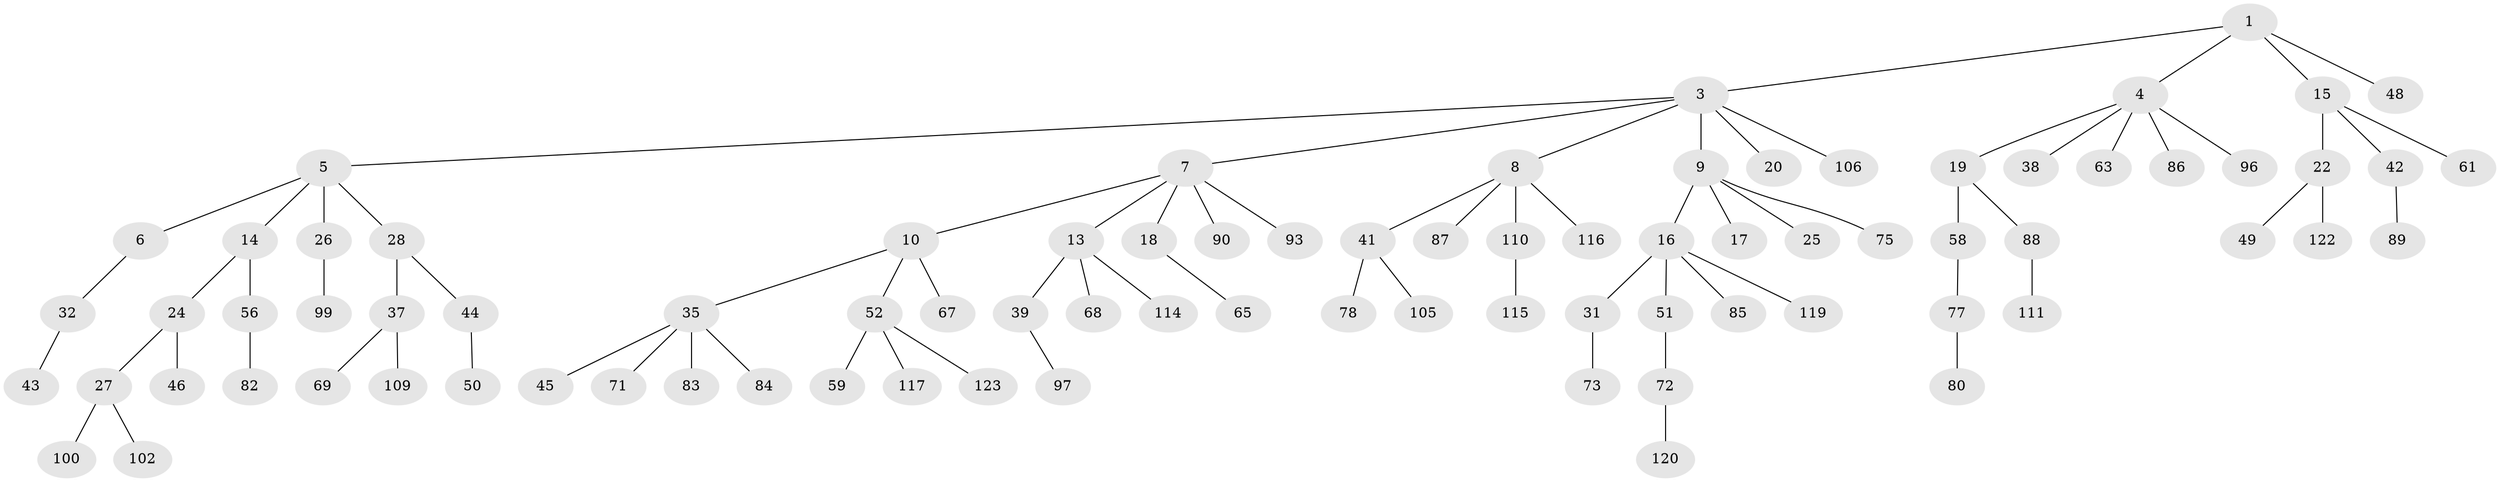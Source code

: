 // original degree distribution, {2: 0.31451612903225806, 4: 0.056451612903225805, 7: 0.008064516129032258, 5: 0.04032258064516129, 3: 0.14516129032258066, 1: 0.43548387096774194}
// Generated by graph-tools (version 1.1) at 2025/11/02/27/25 16:11:25]
// undirected, 84 vertices, 83 edges
graph export_dot {
graph [start="1"]
  node [color=gray90,style=filled];
  1 [super="+2"];
  3 [super="+55"];
  4 [super="+29"];
  5 [super="+21"];
  6;
  7 [super="+12"];
  8 [super="+33"];
  9 [super="+11"];
  10 [super="+23"];
  13 [super="+30"];
  14;
  15 [super="+34"];
  16 [super="+47"];
  17;
  18 [super="+53"];
  19;
  20 [super="+103"];
  22 [super="+36"];
  24 [super="+101"];
  25 [super="+112"];
  26 [super="+70"];
  27 [super="+92"];
  28;
  31;
  32 [super="+40"];
  35 [super="+66"];
  37;
  38 [super="+76"];
  39;
  41 [super="+91"];
  42 [super="+62"];
  43;
  44 [super="+74"];
  45 [super="+57"];
  46 [super="+60"];
  48;
  49 [super="+94"];
  50;
  51;
  52 [super="+54"];
  56 [super="+64"];
  58 [super="+107"];
  59 [super="+81"];
  61 [super="+79"];
  63;
  65;
  67 [super="+104"];
  68;
  69 [super="+118"];
  71;
  72 [super="+98"];
  73;
  75;
  77;
  78;
  80;
  82;
  83;
  84;
  85 [super="+113"];
  86;
  87;
  88 [super="+95"];
  89;
  90 [super="+108"];
  93 [super="+124"];
  96;
  97;
  99;
  100;
  102;
  105;
  106;
  109;
  110 [super="+121"];
  111;
  114;
  115;
  116;
  117;
  119;
  120;
  122;
  123;
  1 -- 3;
  1 -- 48;
  1 -- 4;
  1 -- 15;
  3 -- 5;
  3 -- 7;
  3 -- 8;
  3 -- 9;
  3 -- 20;
  3 -- 106;
  4 -- 19;
  4 -- 38;
  4 -- 63;
  4 -- 96;
  4 -- 86;
  5 -- 6;
  5 -- 14;
  5 -- 26;
  5 -- 28;
  6 -- 32;
  7 -- 10;
  7 -- 18;
  7 -- 90;
  7 -- 13;
  7 -- 93;
  8 -- 116;
  8 -- 87;
  8 -- 41;
  8 -- 110;
  9 -- 17;
  9 -- 16;
  9 -- 75;
  9 -- 25;
  10 -- 35;
  10 -- 67;
  10 -- 52;
  13 -- 39;
  13 -- 114;
  13 -- 68;
  14 -- 24;
  14 -- 56;
  15 -- 22;
  15 -- 42;
  15 -- 61;
  16 -- 31;
  16 -- 51;
  16 -- 85;
  16 -- 119;
  18 -- 65;
  19 -- 58;
  19 -- 88;
  22 -- 122;
  22 -- 49;
  24 -- 27;
  24 -- 46;
  26 -- 99;
  27 -- 100;
  27 -- 102;
  28 -- 37;
  28 -- 44;
  31 -- 73;
  32 -- 43;
  35 -- 45;
  35 -- 71;
  35 -- 83;
  35 -- 84;
  37 -- 69;
  37 -- 109;
  39 -- 97;
  41 -- 78;
  41 -- 105;
  42 -- 89;
  44 -- 50;
  51 -- 72;
  52 -- 59;
  52 -- 117;
  52 -- 123;
  56 -- 82;
  58 -- 77;
  72 -- 120;
  77 -- 80;
  88 -- 111;
  110 -- 115;
}
